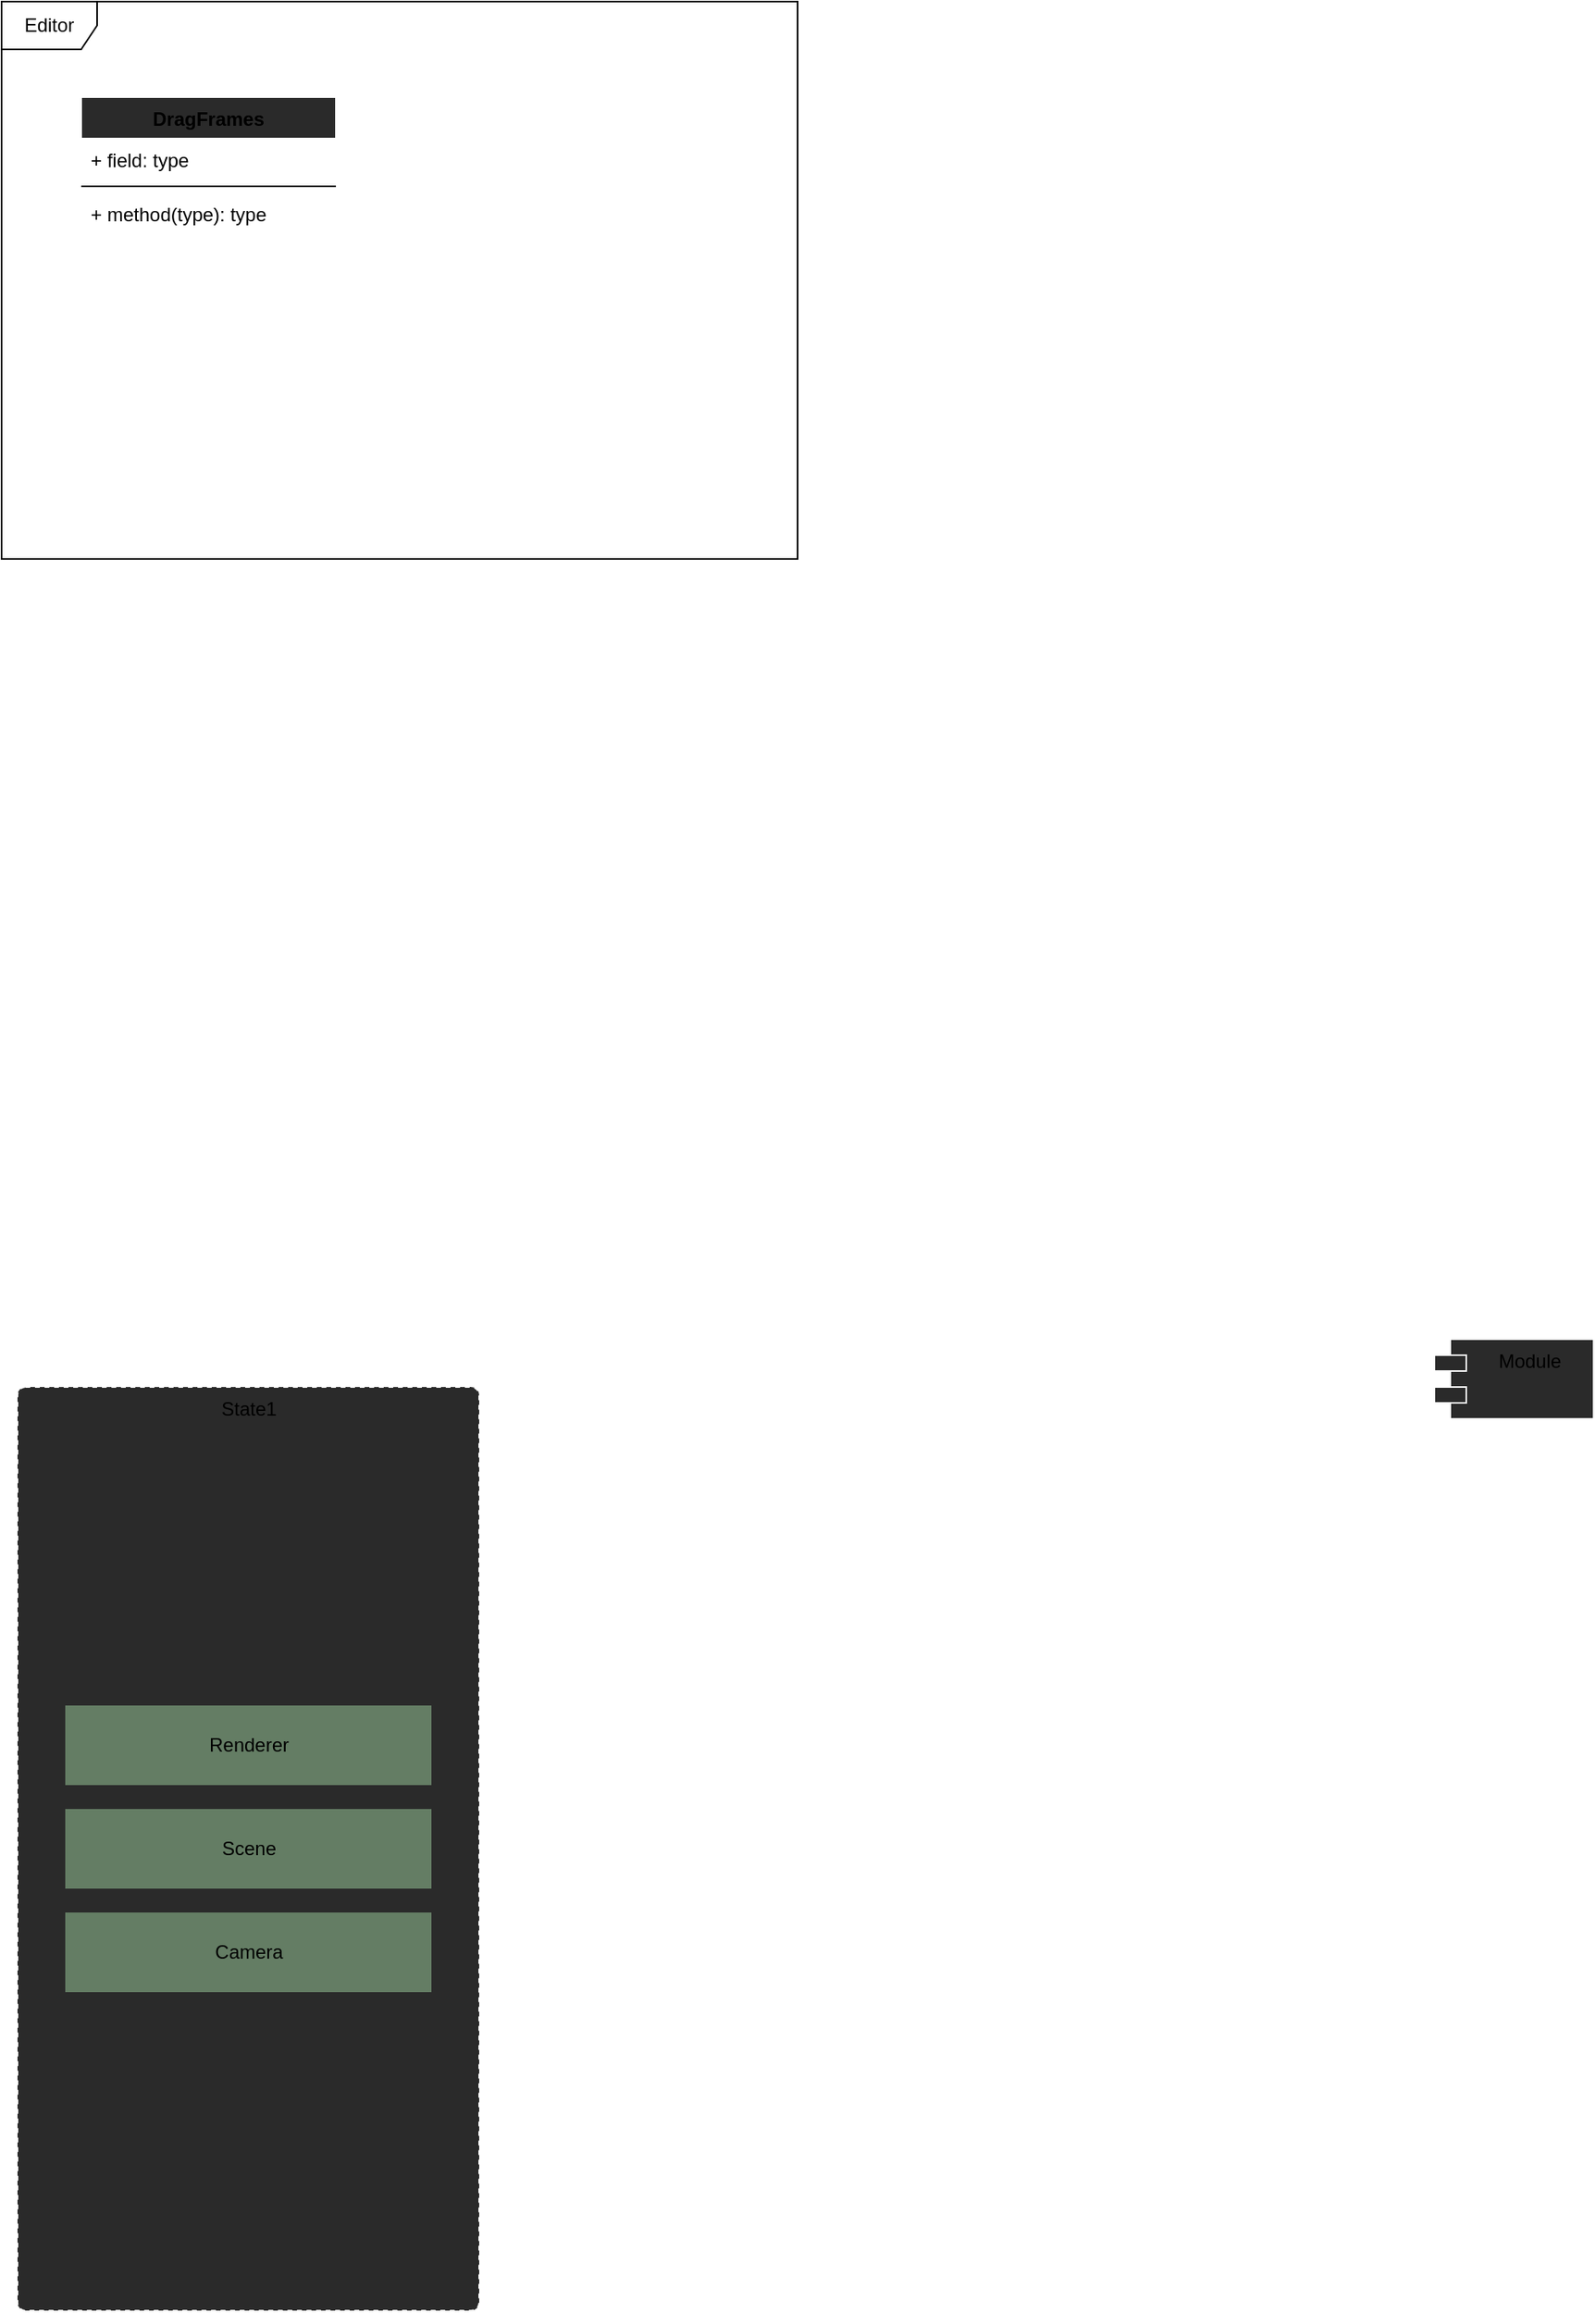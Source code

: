 <mxfile version="13.10.0" type="embed">
    <diagram id="dSLV97cO8IRwgXo2o931" name="Page-1">
        <mxGraphModel dx="550" dy="1147" grid="1" gridSize="10" guides="1" tooltips="1" connect="1" arrows="1" fold="1" page="1" pageScale="1" pageWidth="1169" pageHeight="827" math="0" shadow="0">
            <root>
                <mxCell id="0"/>
                <mxCell id="1" parent="0"/>
                <mxCell id="50" value="Editor" style="shape=umlFrame;whiteSpace=wrap;html=1;" vertex="1" parent="1">
                    <mxGeometry x="60" y="-780" width="500" height="350" as="geometry"/>
                </mxCell>
                <mxCell id="40" value="State1" style="html=1;align=center;verticalAlign=top;rounded=1;absoluteArcSize=1;arcSize=10;dashed=1;strokeColor=#FFFFFF;fillColor=#2a2a2a;" vertex="1" parent="1">
                    <mxGeometry x="70" y="90" width="290" height="580" as="geometry"/>
                </mxCell>
                <mxCell id="2" value="Scene" style="html=1;fillColor=#647D64;strokeColor=none;" vertex="1" parent="1">
                    <mxGeometry x="100" y="355" width="230" height="50" as="geometry"/>
                </mxCell>
                <mxCell id="38" value="Module" style="shape=module;align=left;spacingLeft=20;align=center;verticalAlign=top;strokeColor=#FFFFFF;fillColor=#2a2a2a;" vertex="1" parent="1">
                    <mxGeometry x="960" y="60" width="100" height="50" as="geometry"/>
                </mxCell>
                <mxCell id="46" value="DragFrames" style="swimlane;fontStyle=1;align=center;verticalAlign=top;childLayout=stackLayout;horizontal=1;startSize=26;horizontalStack=0;resizeParent=1;resizeParentMax=0;resizeLast=0;collapsible=1;marginBottom=0;strokeColor=#FFFFFF;fillColor=#2a2a2a;" vertex="1" parent="1">
                    <mxGeometry x="110" y="-720" width="160" height="86" as="geometry"/>
                </mxCell>
                <mxCell id="47" value="+ field: type" style="text;strokeColor=none;fillColor=none;align=left;verticalAlign=top;spacingLeft=4;spacingRight=4;overflow=hidden;rotatable=0;points=[[0,0.5],[1,0.5]];portConstraint=eastwest;" vertex="1" parent="46">
                    <mxGeometry y="26" width="160" height="26" as="geometry"/>
                </mxCell>
                <mxCell id="48" value="" style="line;strokeWidth=1;fillColor=none;align=left;verticalAlign=middle;spacingTop=-1;spacingLeft=3;spacingRight=3;rotatable=0;labelPosition=right;points=[];portConstraint=eastwest;" vertex="1" parent="46">
                    <mxGeometry y="52" width="160" height="8" as="geometry"/>
                </mxCell>
                <mxCell id="49" value="+ method(type): type" style="text;strokeColor=none;fillColor=none;align=left;verticalAlign=top;spacingLeft=4;spacingRight=4;overflow=hidden;rotatable=0;points=[[0,0.5],[1,0.5]];portConstraint=eastwest;" vertex="1" parent="46">
                    <mxGeometry y="60" width="160" height="26" as="geometry"/>
                </mxCell>
                <mxCell id="52" value="Camera" style="html=1;fillColor=#647D64;strokeColor=none;" vertex="1" parent="1">
                    <mxGeometry x="100" y="420" width="230" height="50" as="geometry"/>
                </mxCell>
                <mxCell id="53" value="Renderer" style="html=1;fillColor=#647D64;strokeColor=none;" vertex="1" parent="1">
                    <mxGeometry x="100" y="290" width="230" height="50" as="geometry"/>
                </mxCell>
            </root>
        </mxGraphModel>
    </diagram>
</mxfile>
